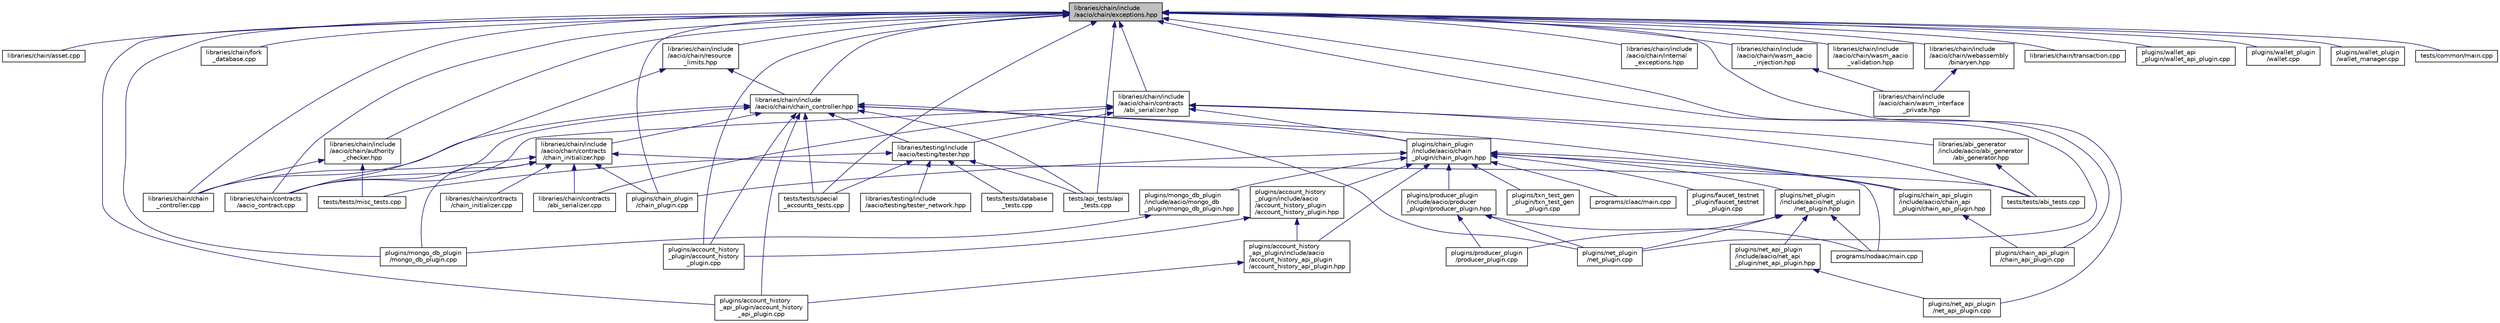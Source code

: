 digraph "libraries/chain/include/aacio/chain/exceptions.hpp"
{
  edge [fontname="Helvetica",fontsize="10",labelfontname="Helvetica",labelfontsize="10"];
  node [fontname="Helvetica",fontsize="10",shape=record];
  Node148 [label="libraries/chain/include\l/aacio/chain/exceptions.hpp",height=0.2,width=0.4,color="black", fillcolor="grey75", style="filled", fontcolor="black"];
  Node148 -> Node149 [dir="back",color="midnightblue",fontsize="10",style="solid"];
  Node149 [label="libraries/chain/asset.cpp",height=0.2,width=0.4,color="black", fillcolor="white", style="filled",URL="$asset_8cpp.html"];
  Node148 -> Node150 [dir="back",color="midnightblue",fontsize="10",style="solid"];
  Node150 [label="libraries/chain/chain\l_controller.cpp",height=0.2,width=0.4,color="black", fillcolor="white", style="filled",URL="$chain__controller_8cpp.html"];
  Node148 -> Node151 [dir="back",color="midnightblue",fontsize="10",style="solid"];
  Node151 [label="libraries/chain/contracts\l/aacio_contract.cpp",height=0.2,width=0.4,color="black", fillcolor="white", style="filled",URL="$aacio__contract_8cpp.html"];
  Node148 -> Node152 [dir="back",color="midnightblue",fontsize="10",style="solid"];
  Node152 [label="libraries/chain/fork\l_database.cpp",height=0.2,width=0.4,color="black", fillcolor="white", style="filled",URL="$fork__database_8cpp.html"];
  Node148 -> Node153 [dir="back",color="midnightblue",fontsize="10",style="solid"];
  Node153 [label="libraries/chain/include\l/aacio/chain/authority\l_checker.hpp",height=0.2,width=0.4,color="black", fillcolor="white", style="filled",URL="$authority__checker_8hpp.html"];
  Node153 -> Node150 [dir="back",color="midnightblue",fontsize="10",style="solid"];
  Node153 -> Node154 [dir="back",color="midnightblue",fontsize="10",style="solid"];
  Node154 [label="tests/tests/misc_tests.cpp",height=0.2,width=0.4,color="black", fillcolor="white", style="filled",URL="$misc__tests_8cpp.html"];
  Node148 -> Node155 [dir="back",color="midnightblue",fontsize="10",style="solid"];
  Node155 [label="libraries/chain/include\l/aacio/chain/chain_controller.hpp",height=0.2,width=0.4,color="black", fillcolor="white", style="filled",URL="$chain__controller_8hpp.html"];
  Node155 -> Node150 [dir="back",color="midnightblue",fontsize="10",style="solid"];
  Node155 -> Node151 [dir="back",color="midnightblue",fontsize="10",style="solid"];
  Node155 -> Node156 [dir="back",color="midnightblue",fontsize="10",style="solid"];
  Node156 [label="libraries/chain/include\l/aacio/chain/contracts\l/chain_initializer.hpp",height=0.2,width=0.4,color="black", fillcolor="white", style="filled",URL="$chain__initializer_8hpp.html"];
  Node156 -> Node150 [dir="back",color="midnightblue",fontsize="10",style="solid"];
  Node156 -> Node151 [dir="back",color="midnightblue",fontsize="10",style="solid"];
  Node156 -> Node157 [dir="back",color="midnightblue",fontsize="10",style="solid"];
  Node157 [label="libraries/chain/contracts\l/abi_serializer.cpp",height=0.2,width=0.4,color="black", fillcolor="white", style="filled",URL="$abi__serializer_8cpp.html"];
  Node156 -> Node158 [dir="back",color="midnightblue",fontsize="10",style="solid"];
  Node158 [label="libraries/chain/contracts\l/chain_initializer.cpp",height=0.2,width=0.4,color="black", fillcolor="white", style="filled",URL="$chain__initializer_8cpp.html"];
  Node156 -> Node159 [dir="back",color="midnightblue",fontsize="10",style="solid"];
  Node159 [label="plugins/chain_plugin\l/chain_plugin.cpp",height=0.2,width=0.4,color="black", fillcolor="white", style="filled",URL="$chain__plugin_8cpp.html"];
  Node156 -> Node160 [dir="back",color="midnightblue",fontsize="10",style="solid"];
  Node160 [label="plugins/mongo_db_plugin\l/mongo_db_plugin.cpp",height=0.2,width=0.4,color="black", fillcolor="white", style="filled",URL="$mongo__db__plugin_8cpp.html"];
  Node156 -> Node161 [dir="back",color="midnightblue",fontsize="10",style="solid"];
  Node161 [label="tests/tests/abi_tests.cpp",height=0.2,width=0.4,color="black", fillcolor="white", style="filled",URL="$abi__tests_8cpp.html"];
  Node155 -> Node162 [dir="back",color="midnightblue",fontsize="10",style="solid"];
  Node162 [label="libraries/testing/include\l/aacio/testing/tester.hpp",height=0.2,width=0.4,color="black", fillcolor="white", style="filled",URL="$tester_8hpp_source.html"];
  Node162 -> Node163 [dir="back",color="midnightblue",fontsize="10",style="solid"];
  Node163 [label="libraries/testing/include\l/aacio/testing/tester_network.hpp",height=0.2,width=0.4,color="black", fillcolor="white", style="filled",URL="$tester__network_8hpp_source.html"];
  Node162 -> Node164 [dir="back",color="midnightblue",fontsize="10",style="solid"];
  Node164 [label="tests/api_tests/api\l_tests.cpp",height=0.2,width=0.4,color="black", fillcolor="white", style="filled",URL="$api__tests_8cpp.html"];
  Node162 -> Node165 [dir="back",color="midnightblue",fontsize="10",style="solid"];
  Node165 [label="tests/tests/database\l_tests.cpp",height=0.2,width=0.4,color="black", fillcolor="white", style="filled",URL="$database__tests_8cpp.html"];
  Node162 -> Node154 [dir="back",color="midnightblue",fontsize="10",style="solid"];
  Node162 -> Node166 [dir="back",color="midnightblue",fontsize="10",style="solid"];
  Node166 [label="tests/tests/special\l_accounts_tests.cpp",height=0.2,width=0.4,color="black", fillcolor="white", style="filled",URL="$special__accounts__tests_8cpp.html"];
  Node155 -> Node167 [dir="back",color="midnightblue",fontsize="10",style="solid"];
  Node167 [label="plugins/account_history\l_api_plugin/account_history\l_api_plugin.cpp",height=0.2,width=0.4,color="black", fillcolor="white", style="filled",URL="$account__history__api__plugin_8cpp.html"];
  Node155 -> Node168 [dir="back",color="midnightblue",fontsize="10",style="solid"];
  Node168 [label="plugins/account_history\l_plugin/account_history\l_plugin.cpp",height=0.2,width=0.4,color="black", fillcolor="white", style="filled",URL="$account__history__plugin_8cpp.html"];
  Node155 -> Node169 [dir="back",color="midnightblue",fontsize="10",style="solid"];
  Node169 [label="plugins/chain_api_plugin\l/include/aacio/chain_api\l_plugin/chain_api_plugin.hpp",height=0.2,width=0.4,color="black", fillcolor="white", style="filled",URL="$chain__api__plugin_8hpp.html"];
  Node169 -> Node170 [dir="back",color="midnightblue",fontsize="10",style="solid"];
  Node170 [label="plugins/chain_api_plugin\l/chain_api_plugin.cpp",height=0.2,width=0.4,color="black", fillcolor="white", style="filled",URL="$chain__api__plugin_8cpp.html"];
  Node155 -> Node171 [dir="back",color="midnightblue",fontsize="10",style="solid"];
  Node171 [label="plugins/chain_plugin\l/include/aacio/chain\l_plugin/chain_plugin.hpp",height=0.2,width=0.4,color="black", fillcolor="white", style="filled",URL="$chain__plugin_8hpp.html"];
  Node171 -> Node172 [dir="back",color="midnightblue",fontsize="10",style="solid"];
  Node172 [label="plugins/account_history\l_api_plugin/include/aacio\l/account_history_api_plugin\l/account_history_api_plugin.hpp",height=0.2,width=0.4,color="black", fillcolor="white", style="filled",URL="$account__history__api__plugin_8hpp.html"];
  Node172 -> Node167 [dir="back",color="midnightblue",fontsize="10",style="solid"];
  Node171 -> Node173 [dir="back",color="midnightblue",fontsize="10",style="solid"];
  Node173 [label="plugins/account_history\l_plugin/include/aacio\l/account_history_plugin\l/account_history_plugin.hpp",height=0.2,width=0.4,color="black", fillcolor="white", style="filled",URL="$account__history__plugin_8hpp.html"];
  Node173 -> Node172 [dir="back",color="midnightblue",fontsize="10",style="solid"];
  Node173 -> Node168 [dir="back",color="midnightblue",fontsize="10",style="solid"];
  Node171 -> Node169 [dir="back",color="midnightblue",fontsize="10",style="solid"];
  Node171 -> Node159 [dir="back",color="midnightblue",fontsize="10",style="solid"];
  Node171 -> Node174 [dir="back",color="midnightblue",fontsize="10",style="solid"];
  Node174 [label="plugins/faucet_testnet\l_plugin/faucet_testnet\l_plugin.cpp",height=0.2,width=0.4,color="black", fillcolor="white", style="filled",URL="$faucet__testnet__plugin_8cpp.html"];
  Node171 -> Node175 [dir="back",color="midnightblue",fontsize="10",style="solid"];
  Node175 [label="plugins/mongo_db_plugin\l/include/aacio/mongo_db\l_plugin/mongo_db_plugin.hpp",height=0.2,width=0.4,color="black", fillcolor="white", style="filled",URL="$mongo__db__plugin_8hpp.html"];
  Node175 -> Node160 [dir="back",color="midnightblue",fontsize="10",style="solid"];
  Node171 -> Node176 [dir="back",color="midnightblue",fontsize="10",style="solid"];
  Node176 [label="plugins/net_plugin\l/include/aacio/net_plugin\l/net_plugin.hpp",height=0.2,width=0.4,color="black", fillcolor="white", style="filled",URL="$net__plugin_8hpp.html"];
  Node176 -> Node177 [dir="back",color="midnightblue",fontsize="10",style="solid"];
  Node177 [label="plugins/net_api_plugin\l/include/aacio/net_api\l_plugin/net_api_plugin.hpp",height=0.2,width=0.4,color="black", fillcolor="white", style="filled",URL="$net__api__plugin_8hpp.html"];
  Node177 -> Node178 [dir="back",color="midnightblue",fontsize="10",style="solid"];
  Node178 [label="plugins/net_api_plugin\l/net_api_plugin.cpp",height=0.2,width=0.4,color="black", fillcolor="white", style="filled",URL="$net__api__plugin_8cpp.html"];
  Node176 -> Node179 [dir="back",color="midnightblue",fontsize="10",style="solid"];
  Node179 [label="plugins/net_plugin\l/net_plugin.cpp",height=0.2,width=0.4,color="black", fillcolor="white", style="filled",URL="$net__plugin_8cpp.html"];
  Node176 -> Node180 [dir="back",color="midnightblue",fontsize="10",style="solid"];
  Node180 [label="plugins/producer_plugin\l/producer_plugin.cpp",height=0.2,width=0.4,color="black", fillcolor="white", style="filled",URL="$producer__plugin_8cpp.html"];
  Node176 -> Node181 [dir="back",color="midnightblue",fontsize="10",style="solid"];
  Node181 [label="programs/nodaac/main.cpp",height=0.2,width=0.4,color="black", fillcolor="white", style="filled",URL="$programs_2nodaac_2main_8cpp.html"];
  Node171 -> Node182 [dir="back",color="midnightblue",fontsize="10",style="solid"];
  Node182 [label="plugins/producer_plugin\l/include/aacio/producer\l_plugin/producer_plugin.hpp",height=0.2,width=0.4,color="black", fillcolor="white", style="filled",URL="$producer__plugin_8hpp.html"];
  Node182 -> Node179 [dir="back",color="midnightblue",fontsize="10",style="solid"];
  Node182 -> Node180 [dir="back",color="midnightblue",fontsize="10",style="solid"];
  Node182 -> Node181 [dir="back",color="midnightblue",fontsize="10",style="solid"];
  Node171 -> Node183 [dir="back",color="midnightblue",fontsize="10",style="solid"];
  Node183 [label="plugins/txn_test_gen\l_plugin/txn_test_gen\l_plugin.cpp",height=0.2,width=0.4,color="black", fillcolor="white", style="filled",URL="$txn__test__gen__plugin_8cpp.html"];
  Node171 -> Node184 [dir="back",color="midnightblue",fontsize="10",style="solid"];
  Node184 [label="programs/claac/main.cpp",height=0.2,width=0.4,color="black", fillcolor="white", style="filled",URL="$programs_2claac_2main_8cpp.html"];
  Node171 -> Node181 [dir="back",color="midnightblue",fontsize="10",style="solid"];
  Node155 -> Node179 [dir="back",color="midnightblue",fontsize="10",style="solid"];
  Node155 -> Node164 [dir="back",color="midnightblue",fontsize="10",style="solid"];
  Node155 -> Node166 [dir="back",color="midnightblue",fontsize="10",style="solid"];
  Node148 -> Node185 [dir="back",color="midnightblue",fontsize="10",style="solid"];
  Node185 [label="libraries/chain/include\l/aacio/chain/contracts\l/abi_serializer.hpp",height=0.2,width=0.4,color="black", fillcolor="white", style="filled",URL="$abi__serializer_8hpp.html"];
  Node185 -> Node186 [dir="back",color="midnightblue",fontsize="10",style="solid"];
  Node186 [label="libraries/abi_generator\l/include/aacio/abi_generator\l/abi_generator.hpp",height=0.2,width=0.4,color="black", fillcolor="white", style="filled",URL="$abi__generator_8hpp_source.html"];
  Node186 -> Node161 [dir="back",color="midnightblue",fontsize="10",style="solid"];
  Node185 -> Node151 [dir="back",color="midnightblue",fontsize="10",style="solid"];
  Node185 -> Node157 [dir="back",color="midnightblue",fontsize="10",style="solid"];
  Node185 -> Node162 [dir="back",color="midnightblue",fontsize="10",style="solid"];
  Node185 -> Node171 [dir="back",color="midnightblue",fontsize="10",style="solid"];
  Node185 -> Node161 [dir="back",color="midnightblue",fontsize="10",style="solid"];
  Node148 -> Node187 [dir="back",color="midnightblue",fontsize="10",style="solid"];
  Node187 [label="libraries/chain/include\l/aacio/chain/internal\l_exceptions.hpp",height=0.2,width=0.4,color="black", fillcolor="white", style="filled",URL="$internal__exceptions_8hpp.html"];
  Node148 -> Node188 [dir="back",color="midnightblue",fontsize="10",style="solid"];
  Node188 [label="libraries/chain/include\l/aacio/chain/resource\l_limits.hpp",height=0.2,width=0.4,color="black", fillcolor="white", style="filled",URL="$resource__limits_8hpp_source.html"];
  Node188 -> Node151 [dir="back",color="midnightblue",fontsize="10",style="solid"];
  Node188 -> Node155 [dir="back",color="midnightblue",fontsize="10",style="solid"];
  Node148 -> Node189 [dir="back",color="midnightblue",fontsize="10",style="solid"];
  Node189 [label="libraries/chain/include\l/aacio/chain/wasm_aacio\l_injection.hpp",height=0.2,width=0.4,color="black", fillcolor="white", style="filled",URL="$wasm__aacio__injection_8hpp_source.html"];
  Node189 -> Node190 [dir="back",color="midnightblue",fontsize="10",style="solid"];
  Node190 [label="libraries/chain/include\l/aacio/chain/wasm_interface\l_private.hpp",height=0.2,width=0.4,color="black", fillcolor="white", style="filled",URL="$wasm__interface__private_8hpp_source.html"];
  Node148 -> Node191 [dir="back",color="midnightblue",fontsize="10",style="solid"];
  Node191 [label="libraries/chain/include\l/aacio/chain/wasm_aacio\l_validation.hpp",height=0.2,width=0.4,color="black", fillcolor="white", style="filled",URL="$wasm__aacio__validation_8hpp_source.html"];
  Node148 -> Node192 [dir="back",color="midnightblue",fontsize="10",style="solid"];
  Node192 [label="libraries/chain/include\l/aacio/chain/webassembly\l/binaryen.hpp",height=0.2,width=0.4,color="black", fillcolor="white", style="filled",URL="$binaryen_8hpp_source.html"];
  Node192 -> Node190 [dir="back",color="midnightblue",fontsize="10",style="solid"];
  Node148 -> Node193 [dir="back",color="midnightblue",fontsize="10",style="solid"];
  Node193 [label="libraries/chain/transaction.cpp",height=0.2,width=0.4,color="black", fillcolor="white", style="filled",URL="$transaction_8cpp.html"];
  Node148 -> Node167 [dir="back",color="midnightblue",fontsize="10",style="solid"];
  Node148 -> Node168 [dir="back",color="midnightblue",fontsize="10",style="solid"];
  Node148 -> Node170 [dir="back",color="midnightblue",fontsize="10",style="solid"];
  Node148 -> Node159 [dir="back",color="midnightblue",fontsize="10",style="solid"];
  Node148 -> Node160 [dir="back",color="midnightblue",fontsize="10",style="solid"];
  Node148 -> Node178 [dir="back",color="midnightblue",fontsize="10",style="solid"];
  Node148 -> Node179 [dir="back",color="midnightblue",fontsize="10",style="solid"];
  Node148 -> Node194 [dir="back",color="midnightblue",fontsize="10",style="solid"];
  Node194 [label="plugins/wallet_api\l_plugin/wallet_api_plugin.cpp",height=0.2,width=0.4,color="black", fillcolor="white", style="filled",URL="$wallet__api__plugin_8cpp.html"];
  Node148 -> Node195 [dir="back",color="midnightblue",fontsize="10",style="solid"];
  Node195 [label="plugins/wallet_plugin\l/wallet.cpp",height=0.2,width=0.4,color="black", fillcolor="white", style="filled",URL="$wallet_8cpp.html"];
  Node148 -> Node196 [dir="back",color="midnightblue",fontsize="10",style="solid"];
  Node196 [label="plugins/wallet_plugin\l/wallet_manager.cpp",height=0.2,width=0.4,color="black", fillcolor="white", style="filled",URL="$wallet__manager_8cpp.html"];
  Node148 -> Node164 [dir="back",color="midnightblue",fontsize="10",style="solid"];
  Node148 -> Node197 [dir="back",color="midnightblue",fontsize="10",style="solid"];
  Node197 [label="tests/common/main.cpp",height=0.2,width=0.4,color="black", fillcolor="white", style="filled",URL="$tests_2common_2main_8cpp.html"];
  Node148 -> Node166 [dir="back",color="midnightblue",fontsize="10",style="solid"];
}
